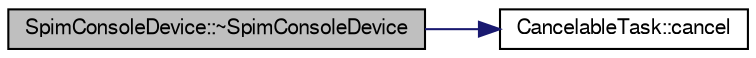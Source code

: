 digraph G
{
  edge [fontname="FreeSans",fontsize="10",labelfontname="FreeSans",labelfontsize="10"];
  node [fontname="FreeSans",fontsize="10",shape=record];
  rankdir=LR;
  Node1 [label="SpimConsoleDevice::~SpimConsoleDevice",height=0.2,width=0.4,color="black", fillcolor="grey75", style="filled" fontcolor="black"];
  Node1 -> Node2 [color="midnightblue",fontsize="10",style="solid"];
  Node2 [label="CancelableTask::cancel",height=0.2,width=0.4,color="black", fillcolor="white", style="filled",URL="$classCancelableTask.html#a6b653553fe3e236d01128845d4c0fcdd"];
}
